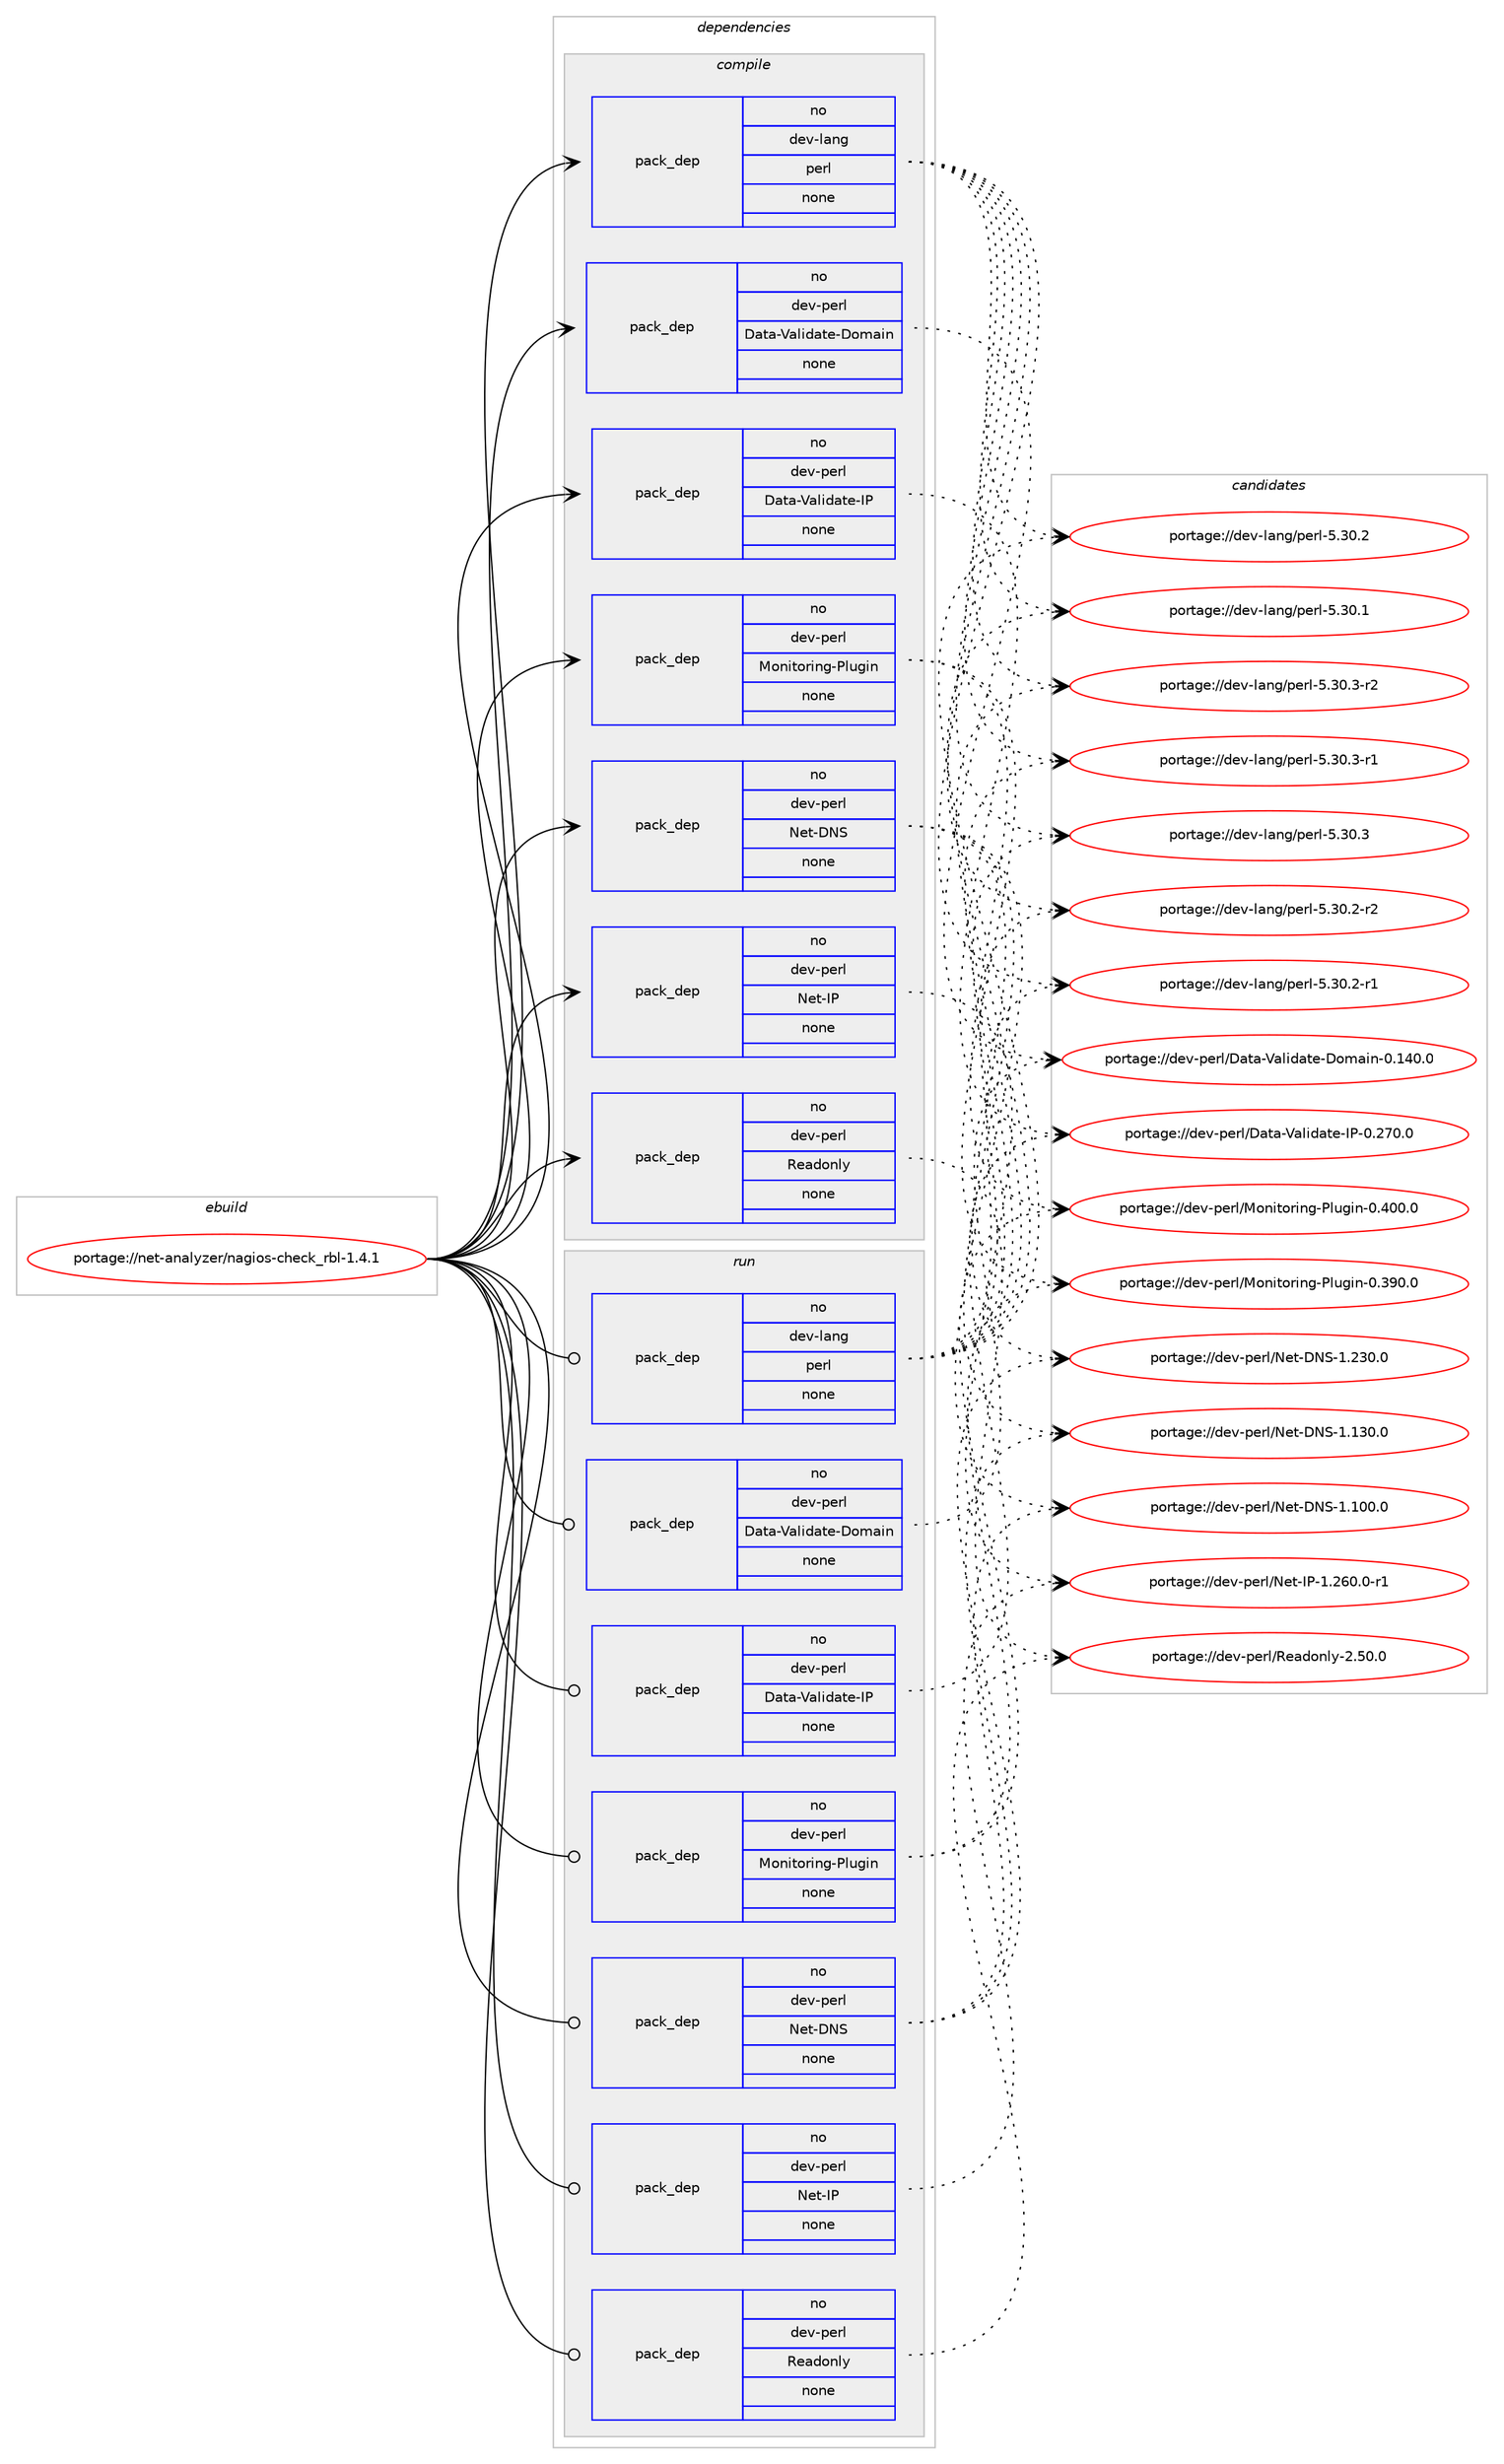 digraph prolog {

# *************
# Graph options
# *************

newrank=true;
concentrate=true;
compound=true;
graph [rankdir=LR,fontname=Helvetica,fontsize=10,ranksep=1.5];#, ranksep=2.5, nodesep=0.2];
edge  [arrowhead=vee];
node  [fontname=Helvetica,fontsize=10];

# **********
# The ebuild
# **********

subgraph cluster_leftcol {
color=gray;
rank=same;
label=<<i>ebuild</i>>;
id [label="portage://net-analyzer/nagios-check_rbl-1.4.1", color=red, width=4, href="../net-analyzer/nagios-check_rbl-1.4.1.svg"];
}

# ****************
# The dependencies
# ****************

subgraph cluster_midcol {
color=gray;
label=<<i>dependencies</i>>;
subgraph cluster_compile {
fillcolor="#eeeeee";
style=filled;
label=<<i>compile</i>>;
subgraph pack6340 {
dependency7366 [label=<<TABLE BORDER="0" CELLBORDER="1" CELLSPACING="0" CELLPADDING="4" WIDTH="220"><TR><TD ROWSPAN="6" CELLPADDING="30">pack_dep</TD></TR><TR><TD WIDTH="110">no</TD></TR><TR><TD>dev-lang</TD></TR><TR><TD>perl</TD></TR><TR><TD>none</TD></TR><TR><TD></TD></TR></TABLE>>, shape=none, color=blue];
}
id:e -> dependency7366:w [weight=20,style="solid",arrowhead="vee"];
subgraph pack6341 {
dependency7367 [label=<<TABLE BORDER="0" CELLBORDER="1" CELLSPACING="0" CELLPADDING="4" WIDTH="220"><TR><TD ROWSPAN="6" CELLPADDING="30">pack_dep</TD></TR><TR><TD WIDTH="110">no</TD></TR><TR><TD>dev-perl</TD></TR><TR><TD>Data-Validate-Domain</TD></TR><TR><TD>none</TD></TR><TR><TD></TD></TR></TABLE>>, shape=none, color=blue];
}
id:e -> dependency7367:w [weight=20,style="solid",arrowhead="vee"];
subgraph pack6342 {
dependency7368 [label=<<TABLE BORDER="0" CELLBORDER="1" CELLSPACING="0" CELLPADDING="4" WIDTH="220"><TR><TD ROWSPAN="6" CELLPADDING="30">pack_dep</TD></TR><TR><TD WIDTH="110">no</TD></TR><TR><TD>dev-perl</TD></TR><TR><TD>Data-Validate-IP</TD></TR><TR><TD>none</TD></TR><TR><TD></TD></TR></TABLE>>, shape=none, color=blue];
}
id:e -> dependency7368:w [weight=20,style="solid",arrowhead="vee"];
subgraph pack6343 {
dependency7369 [label=<<TABLE BORDER="0" CELLBORDER="1" CELLSPACING="0" CELLPADDING="4" WIDTH="220"><TR><TD ROWSPAN="6" CELLPADDING="30">pack_dep</TD></TR><TR><TD WIDTH="110">no</TD></TR><TR><TD>dev-perl</TD></TR><TR><TD>Monitoring-Plugin</TD></TR><TR><TD>none</TD></TR><TR><TD></TD></TR></TABLE>>, shape=none, color=blue];
}
id:e -> dependency7369:w [weight=20,style="solid",arrowhead="vee"];
subgraph pack6344 {
dependency7370 [label=<<TABLE BORDER="0" CELLBORDER="1" CELLSPACING="0" CELLPADDING="4" WIDTH="220"><TR><TD ROWSPAN="6" CELLPADDING="30">pack_dep</TD></TR><TR><TD WIDTH="110">no</TD></TR><TR><TD>dev-perl</TD></TR><TR><TD>Net-DNS</TD></TR><TR><TD>none</TD></TR><TR><TD></TD></TR></TABLE>>, shape=none, color=blue];
}
id:e -> dependency7370:w [weight=20,style="solid",arrowhead="vee"];
subgraph pack6345 {
dependency7371 [label=<<TABLE BORDER="0" CELLBORDER="1" CELLSPACING="0" CELLPADDING="4" WIDTH="220"><TR><TD ROWSPAN="6" CELLPADDING="30">pack_dep</TD></TR><TR><TD WIDTH="110">no</TD></TR><TR><TD>dev-perl</TD></TR><TR><TD>Net-IP</TD></TR><TR><TD>none</TD></TR><TR><TD></TD></TR></TABLE>>, shape=none, color=blue];
}
id:e -> dependency7371:w [weight=20,style="solid",arrowhead="vee"];
subgraph pack6346 {
dependency7372 [label=<<TABLE BORDER="0" CELLBORDER="1" CELLSPACING="0" CELLPADDING="4" WIDTH="220"><TR><TD ROWSPAN="6" CELLPADDING="30">pack_dep</TD></TR><TR><TD WIDTH="110">no</TD></TR><TR><TD>dev-perl</TD></TR><TR><TD>Readonly</TD></TR><TR><TD>none</TD></TR><TR><TD></TD></TR></TABLE>>, shape=none, color=blue];
}
id:e -> dependency7372:w [weight=20,style="solid",arrowhead="vee"];
}
subgraph cluster_compileandrun {
fillcolor="#eeeeee";
style=filled;
label=<<i>compile and run</i>>;
}
subgraph cluster_run {
fillcolor="#eeeeee";
style=filled;
label=<<i>run</i>>;
subgraph pack6347 {
dependency7373 [label=<<TABLE BORDER="0" CELLBORDER="1" CELLSPACING="0" CELLPADDING="4" WIDTH="220"><TR><TD ROWSPAN="6" CELLPADDING="30">pack_dep</TD></TR><TR><TD WIDTH="110">no</TD></TR><TR><TD>dev-lang</TD></TR><TR><TD>perl</TD></TR><TR><TD>none</TD></TR><TR><TD></TD></TR></TABLE>>, shape=none, color=blue];
}
id:e -> dependency7373:w [weight=20,style="solid",arrowhead="odot"];
subgraph pack6348 {
dependency7374 [label=<<TABLE BORDER="0" CELLBORDER="1" CELLSPACING="0" CELLPADDING="4" WIDTH="220"><TR><TD ROWSPAN="6" CELLPADDING="30">pack_dep</TD></TR><TR><TD WIDTH="110">no</TD></TR><TR><TD>dev-perl</TD></TR><TR><TD>Data-Validate-Domain</TD></TR><TR><TD>none</TD></TR><TR><TD></TD></TR></TABLE>>, shape=none, color=blue];
}
id:e -> dependency7374:w [weight=20,style="solid",arrowhead="odot"];
subgraph pack6349 {
dependency7375 [label=<<TABLE BORDER="0" CELLBORDER="1" CELLSPACING="0" CELLPADDING="4" WIDTH="220"><TR><TD ROWSPAN="6" CELLPADDING="30">pack_dep</TD></TR><TR><TD WIDTH="110">no</TD></TR><TR><TD>dev-perl</TD></TR><TR><TD>Data-Validate-IP</TD></TR><TR><TD>none</TD></TR><TR><TD></TD></TR></TABLE>>, shape=none, color=blue];
}
id:e -> dependency7375:w [weight=20,style="solid",arrowhead="odot"];
subgraph pack6350 {
dependency7376 [label=<<TABLE BORDER="0" CELLBORDER="1" CELLSPACING="0" CELLPADDING="4" WIDTH="220"><TR><TD ROWSPAN="6" CELLPADDING="30">pack_dep</TD></TR><TR><TD WIDTH="110">no</TD></TR><TR><TD>dev-perl</TD></TR><TR><TD>Monitoring-Plugin</TD></TR><TR><TD>none</TD></TR><TR><TD></TD></TR></TABLE>>, shape=none, color=blue];
}
id:e -> dependency7376:w [weight=20,style="solid",arrowhead="odot"];
subgraph pack6351 {
dependency7377 [label=<<TABLE BORDER="0" CELLBORDER="1" CELLSPACING="0" CELLPADDING="4" WIDTH="220"><TR><TD ROWSPAN="6" CELLPADDING="30">pack_dep</TD></TR><TR><TD WIDTH="110">no</TD></TR><TR><TD>dev-perl</TD></TR><TR><TD>Net-DNS</TD></TR><TR><TD>none</TD></TR><TR><TD></TD></TR></TABLE>>, shape=none, color=blue];
}
id:e -> dependency7377:w [weight=20,style="solid",arrowhead="odot"];
subgraph pack6352 {
dependency7378 [label=<<TABLE BORDER="0" CELLBORDER="1" CELLSPACING="0" CELLPADDING="4" WIDTH="220"><TR><TD ROWSPAN="6" CELLPADDING="30">pack_dep</TD></TR><TR><TD WIDTH="110">no</TD></TR><TR><TD>dev-perl</TD></TR><TR><TD>Net-IP</TD></TR><TR><TD>none</TD></TR><TR><TD></TD></TR></TABLE>>, shape=none, color=blue];
}
id:e -> dependency7378:w [weight=20,style="solid",arrowhead="odot"];
subgraph pack6353 {
dependency7379 [label=<<TABLE BORDER="0" CELLBORDER="1" CELLSPACING="0" CELLPADDING="4" WIDTH="220"><TR><TD ROWSPAN="6" CELLPADDING="30">pack_dep</TD></TR><TR><TD WIDTH="110">no</TD></TR><TR><TD>dev-perl</TD></TR><TR><TD>Readonly</TD></TR><TR><TD>none</TD></TR><TR><TD></TD></TR></TABLE>>, shape=none, color=blue];
}
id:e -> dependency7379:w [weight=20,style="solid",arrowhead="odot"];
}
}

# **************
# The candidates
# **************

subgraph cluster_choices {
rank=same;
color=gray;
label=<<i>candidates</i>>;

subgraph choice6340 {
color=black;
nodesep=1;
choice100101118451089711010347112101114108455346514846514511450 [label="portage://dev-lang/perl-5.30.3-r2", color=red, width=4,href="../dev-lang/perl-5.30.3-r2.svg"];
choice100101118451089711010347112101114108455346514846514511449 [label="portage://dev-lang/perl-5.30.3-r1", color=red, width=4,href="../dev-lang/perl-5.30.3-r1.svg"];
choice10010111845108971101034711210111410845534651484651 [label="portage://dev-lang/perl-5.30.3", color=red, width=4,href="../dev-lang/perl-5.30.3.svg"];
choice100101118451089711010347112101114108455346514846504511450 [label="portage://dev-lang/perl-5.30.2-r2", color=red, width=4,href="../dev-lang/perl-5.30.2-r2.svg"];
choice100101118451089711010347112101114108455346514846504511449 [label="portage://dev-lang/perl-5.30.2-r1", color=red, width=4,href="../dev-lang/perl-5.30.2-r1.svg"];
choice10010111845108971101034711210111410845534651484650 [label="portage://dev-lang/perl-5.30.2", color=red, width=4,href="../dev-lang/perl-5.30.2.svg"];
choice10010111845108971101034711210111410845534651484649 [label="portage://dev-lang/perl-5.30.1", color=red, width=4,href="../dev-lang/perl-5.30.1.svg"];
dependency7366:e -> choice100101118451089711010347112101114108455346514846514511450:w [style=dotted,weight="100"];
dependency7366:e -> choice100101118451089711010347112101114108455346514846514511449:w [style=dotted,weight="100"];
dependency7366:e -> choice10010111845108971101034711210111410845534651484651:w [style=dotted,weight="100"];
dependency7366:e -> choice100101118451089711010347112101114108455346514846504511450:w [style=dotted,weight="100"];
dependency7366:e -> choice100101118451089711010347112101114108455346514846504511449:w [style=dotted,weight="100"];
dependency7366:e -> choice10010111845108971101034711210111410845534651484650:w [style=dotted,weight="100"];
dependency7366:e -> choice10010111845108971101034711210111410845534651484649:w [style=dotted,weight="100"];
}
subgraph choice6341 {
color=black;
nodesep=1;
choice1001011184511210111410847689711697458697108105100971161014568111109971051104548464952484648 [label="portage://dev-perl/Data-Validate-Domain-0.140.0", color=red, width=4,href="../dev-perl/Data-Validate-Domain-0.140.0.svg"];
dependency7367:e -> choice1001011184511210111410847689711697458697108105100971161014568111109971051104548464952484648:w [style=dotted,weight="100"];
}
subgraph choice6342 {
color=black;
nodesep=1;
choice1001011184511210111410847689711697458697108105100971161014573804548465055484648 [label="portage://dev-perl/Data-Validate-IP-0.270.0", color=red, width=4,href="../dev-perl/Data-Validate-IP-0.270.0.svg"];
dependency7368:e -> choice1001011184511210111410847689711697458697108105100971161014573804548465055484648:w [style=dotted,weight="100"];
}
subgraph choice6343 {
color=black;
nodesep=1;
choice10010111845112101114108477711111010511611111410511010345801081171031051104548465248484648 [label="portage://dev-perl/Monitoring-Plugin-0.400.0", color=red, width=4,href="../dev-perl/Monitoring-Plugin-0.400.0.svg"];
choice10010111845112101114108477711111010511611111410511010345801081171031051104548465157484648 [label="portage://dev-perl/Monitoring-Plugin-0.390.0", color=red, width=4,href="../dev-perl/Monitoring-Plugin-0.390.0.svg"];
dependency7369:e -> choice10010111845112101114108477711111010511611111410511010345801081171031051104548465248484648:w [style=dotted,weight="100"];
dependency7369:e -> choice10010111845112101114108477711111010511611111410511010345801081171031051104548465157484648:w [style=dotted,weight="100"];
}
subgraph choice6344 {
color=black;
nodesep=1;
choice100101118451121011141084778101116456878834549465051484648 [label="portage://dev-perl/Net-DNS-1.230.0", color=red, width=4,href="../dev-perl/Net-DNS-1.230.0.svg"];
choice100101118451121011141084778101116456878834549464951484648 [label="portage://dev-perl/Net-DNS-1.130.0", color=red, width=4,href="../dev-perl/Net-DNS-1.130.0.svg"];
choice100101118451121011141084778101116456878834549464948484648 [label="portage://dev-perl/Net-DNS-1.100.0", color=red, width=4,href="../dev-perl/Net-DNS-1.100.0.svg"];
dependency7370:e -> choice100101118451121011141084778101116456878834549465051484648:w [style=dotted,weight="100"];
dependency7370:e -> choice100101118451121011141084778101116456878834549464951484648:w [style=dotted,weight="100"];
dependency7370:e -> choice100101118451121011141084778101116456878834549464948484648:w [style=dotted,weight="100"];
}
subgraph choice6345 {
color=black;
nodesep=1;
choice10010111845112101114108477810111645738045494650544846484511449 [label="portage://dev-perl/Net-IP-1.260.0-r1", color=red, width=4,href="../dev-perl/Net-IP-1.260.0-r1.svg"];
dependency7371:e -> choice10010111845112101114108477810111645738045494650544846484511449:w [style=dotted,weight="100"];
}
subgraph choice6346 {
color=black;
nodesep=1;
choice1001011184511210111410847821019710011111010812145504653484648 [label="portage://dev-perl/Readonly-2.50.0", color=red, width=4,href="../dev-perl/Readonly-2.50.0.svg"];
dependency7372:e -> choice1001011184511210111410847821019710011111010812145504653484648:w [style=dotted,weight="100"];
}
subgraph choice6347 {
color=black;
nodesep=1;
choice100101118451089711010347112101114108455346514846514511450 [label="portage://dev-lang/perl-5.30.3-r2", color=red, width=4,href="../dev-lang/perl-5.30.3-r2.svg"];
choice100101118451089711010347112101114108455346514846514511449 [label="portage://dev-lang/perl-5.30.3-r1", color=red, width=4,href="../dev-lang/perl-5.30.3-r1.svg"];
choice10010111845108971101034711210111410845534651484651 [label="portage://dev-lang/perl-5.30.3", color=red, width=4,href="../dev-lang/perl-5.30.3.svg"];
choice100101118451089711010347112101114108455346514846504511450 [label="portage://dev-lang/perl-5.30.2-r2", color=red, width=4,href="../dev-lang/perl-5.30.2-r2.svg"];
choice100101118451089711010347112101114108455346514846504511449 [label="portage://dev-lang/perl-5.30.2-r1", color=red, width=4,href="../dev-lang/perl-5.30.2-r1.svg"];
choice10010111845108971101034711210111410845534651484650 [label="portage://dev-lang/perl-5.30.2", color=red, width=4,href="../dev-lang/perl-5.30.2.svg"];
choice10010111845108971101034711210111410845534651484649 [label="portage://dev-lang/perl-5.30.1", color=red, width=4,href="../dev-lang/perl-5.30.1.svg"];
dependency7373:e -> choice100101118451089711010347112101114108455346514846514511450:w [style=dotted,weight="100"];
dependency7373:e -> choice100101118451089711010347112101114108455346514846514511449:w [style=dotted,weight="100"];
dependency7373:e -> choice10010111845108971101034711210111410845534651484651:w [style=dotted,weight="100"];
dependency7373:e -> choice100101118451089711010347112101114108455346514846504511450:w [style=dotted,weight="100"];
dependency7373:e -> choice100101118451089711010347112101114108455346514846504511449:w [style=dotted,weight="100"];
dependency7373:e -> choice10010111845108971101034711210111410845534651484650:w [style=dotted,weight="100"];
dependency7373:e -> choice10010111845108971101034711210111410845534651484649:w [style=dotted,weight="100"];
}
subgraph choice6348 {
color=black;
nodesep=1;
choice1001011184511210111410847689711697458697108105100971161014568111109971051104548464952484648 [label="portage://dev-perl/Data-Validate-Domain-0.140.0", color=red, width=4,href="../dev-perl/Data-Validate-Domain-0.140.0.svg"];
dependency7374:e -> choice1001011184511210111410847689711697458697108105100971161014568111109971051104548464952484648:w [style=dotted,weight="100"];
}
subgraph choice6349 {
color=black;
nodesep=1;
choice1001011184511210111410847689711697458697108105100971161014573804548465055484648 [label="portage://dev-perl/Data-Validate-IP-0.270.0", color=red, width=4,href="../dev-perl/Data-Validate-IP-0.270.0.svg"];
dependency7375:e -> choice1001011184511210111410847689711697458697108105100971161014573804548465055484648:w [style=dotted,weight="100"];
}
subgraph choice6350 {
color=black;
nodesep=1;
choice10010111845112101114108477711111010511611111410511010345801081171031051104548465248484648 [label="portage://dev-perl/Monitoring-Plugin-0.400.0", color=red, width=4,href="../dev-perl/Monitoring-Plugin-0.400.0.svg"];
choice10010111845112101114108477711111010511611111410511010345801081171031051104548465157484648 [label="portage://dev-perl/Monitoring-Plugin-0.390.0", color=red, width=4,href="../dev-perl/Monitoring-Plugin-0.390.0.svg"];
dependency7376:e -> choice10010111845112101114108477711111010511611111410511010345801081171031051104548465248484648:w [style=dotted,weight="100"];
dependency7376:e -> choice10010111845112101114108477711111010511611111410511010345801081171031051104548465157484648:w [style=dotted,weight="100"];
}
subgraph choice6351 {
color=black;
nodesep=1;
choice100101118451121011141084778101116456878834549465051484648 [label="portage://dev-perl/Net-DNS-1.230.0", color=red, width=4,href="../dev-perl/Net-DNS-1.230.0.svg"];
choice100101118451121011141084778101116456878834549464951484648 [label="portage://dev-perl/Net-DNS-1.130.0", color=red, width=4,href="../dev-perl/Net-DNS-1.130.0.svg"];
choice100101118451121011141084778101116456878834549464948484648 [label="portage://dev-perl/Net-DNS-1.100.0", color=red, width=4,href="../dev-perl/Net-DNS-1.100.0.svg"];
dependency7377:e -> choice100101118451121011141084778101116456878834549465051484648:w [style=dotted,weight="100"];
dependency7377:e -> choice100101118451121011141084778101116456878834549464951484648:w [style=dotted,weight="100"];
dependency7377:e -> choice100101118451121011141084778101116456878834549464948484648:w [style=dotted,weight="100"];
}
subgraph choice6352 {
color=black;
nodesep=1;
choice10010111845112101114108477810111645738045494650544846484511449 [label="portage://dev-perl/Net-IP-1.260.0-r1", color=red, width=4,href="../dev-perl/Net-IP-1.260.0-r1.svg"];
dependency7378:e -> choice10010111845112101114108477810111645738045494650544846484511449:w [style=dotted,weight="100"];
}
subgraph choice6353 {
color=black;
nodesep=1;
choice1001011184511210111410847821019710011111010812145504653484648 [label="portage://dev-perl/Readonly-2.50.0", color=red, width=4,href="../dev-perl/Readonly-2.50.0.svg"];
dependency7379:e -> choice1001011184511210111410847821019710011111010812145504653484648:w [style=dotted,weight="100"];
}
}

}
